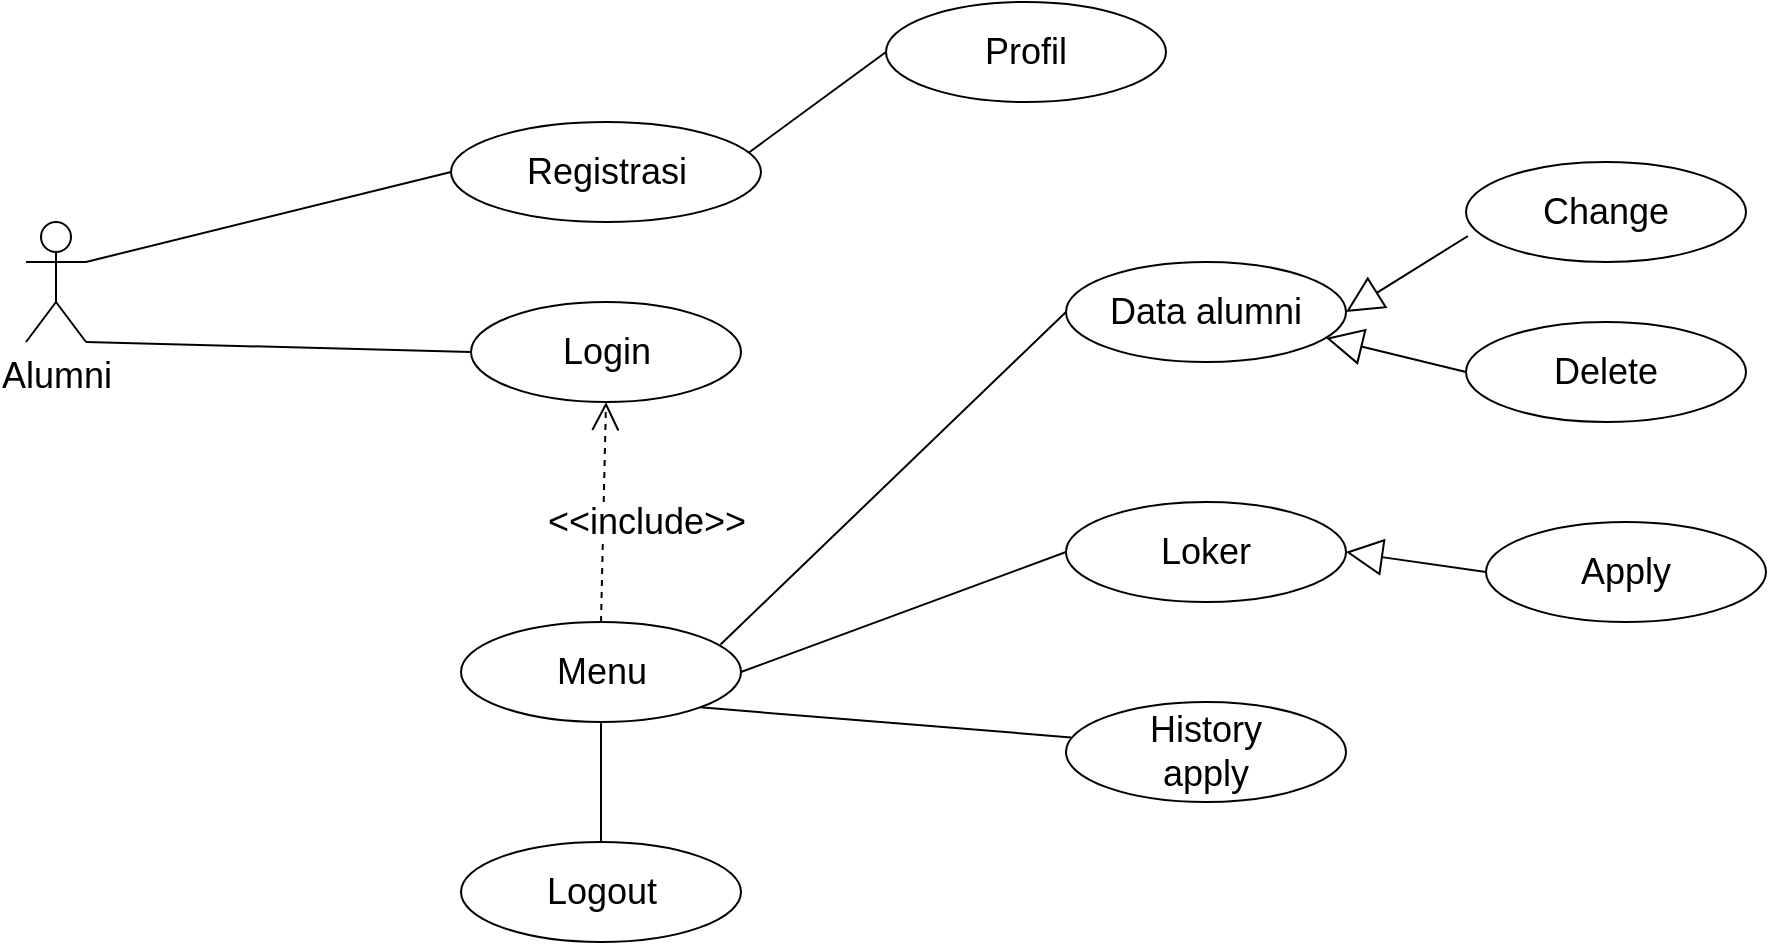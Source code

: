 <mxfile version="20.0.2" type="github">
  <diagram id="sF1icD7m1yWhJAPhtc9m" name="Page-1">
    <mxGraphModel dx="1231" dy="689" grid="1" gridSize="10" guides="1" tooltips="1" connect="1" arrows="1" fold="1" page="1" pageScale="1" pageWidth="850" pageHeight="1100" math="0" shadow="0">
      <root>
        <mxCell id="0" />
        <mxCell id="1" parent="0" />
        <mxCell id="qI7tPD1_Zq45GCTTqBWQ-1" value="&lt;font style=&quot;font-size: 18px;&quot;&gt;Registrasi&lt;/font&gt;" style="ellipse;whiteSpace=wrap;html=1;" vertex="1" parent="1">
          <mxGeometry x="352.5" y="120" width="155" height="50" as="geometry" />
        </mxCell>
        <mxCell id="qI7tPD1_Zq45GCTTqBWQ-3" value="&lt;font style=&quot;font-size: 18px;&quot;&gt;Login&lt;/font&gt;" style="ellipse;whiteSpace=wrap;html=1;" vertex="1" parent="1">
          <mxGeometry x="362.5" y="210" width="135" height="50" as="geometry" />
        </mxCell>
        <mxCell id="qI7tPD1_Zq45GCTTqBWQ-4" value="&lt;font style=&quot;font-size: 18px;&quot;&gt;Menu&lt;/font&gt;" style="ellipse;whiteSpace=wrap;html=1;" vertex="1" parent="1">
          <mxGeometry x="357.5" y="370" width="140" height="50" as="geometry" />
        </mxCell>
        <mxCell id="qI7tPD1_Zq45GCTTqBWQ-5" value="&lt;font style=&quot;font-size: 18px;&quot;&gt;Logout&lt;/font&gt;" style="ellipse;whiteSpace=wrap;html=1;" vertex="1" parent="1">
          <mxGeometry x="357.5" y="480" width="140" height="50" as="geometry" />
        </mxCell>
        <mxCell id="qI7tPD1_Zq45GCTTqBWQ-6" value="&lt;font style=&quot;font-size: 18px;&quot;&gt;Profil&lt;/font&gt;" style="ellipse;whiteSpace=wrap;html=1;" vertex="1" parent="1">
          <mxGeometry x="570" y="60" width="140" height="50" as="geometry" />
        </mxCell>
        <mxCell id="qI7tPD1_Zq45GCTTqBWQ-8" value="&lt;span style=&quot;font-size: 18px;&quot;&gt;Data alumni&lt;/span&gt;" style="ellipse;whiteSpace=wrap;html=1;" vertex="1" parent="1">
          <mxGeometry x="660" y="190" width="140" height="50" as="geometry" />
        </mxCell>
        <mxCell id="qI7tPD1_Zq45GCTTqBWQ-9" value="&lt;font style=&quot;font-size: 18px;&quot;&gt;Loker&lt;/font&gt;" style="ellipse;whiteSpace=wrap;html=1;" vertex="1" parent="1">
          <mxGeometry x="660" y="310" width="140" height="50" as="geometry" />
        </mxCell>
        <mxCell id="qI7tPD1_Zq45GCTTqBWQ-10" value="&lt;font style=&quot;font-size: 18px;&quot;&gt;History&lt;br&gt;apply&lt;br&gt;&lt;/font&gt;" style="ellipse;whiteSpace=wrap;html=1;" vertex="1" parent="1">
          <mxGeometry x="660" y="410" width="140" height="50" as="geometry" />
        </mxCell>
        <mxCell id="qI7tPD1_Zq45GCTTqBWQ-17" value="" style="endArrow=none;html=1;rounded=0;fontSize=18;entryX=0;entryY=0.5;entryDx=0;entryDy=0;exitX=0.96;exitY=0.307;exitDx=0;exitDy=0;exitPerimeter=0;" edge="1" parent="1" source="qI7tPD1_Zq45GCTTqBWQ-1" target="qI7tPD1_Zq45GCTTqBWQ-6">
          <mxGeometry width="50" height="50" relative="1" as="geometry">
            <mxPoint x="530" y="260" as="sourcePoint" />
            <mxPoint x="580" y="210" as="targetPoint" />
          </mxGeometry>
        </mxCell>
        <mxCell id="qI7tPD1_Zq45GCTTqBWQ-18" value="" style="endArrow=none;html=1;rounded=0;fontSize=18;exitX=0.927;exitY=0.225;exitDx=0;exitDy=0;exitPerimeter=0;entryX=0;entryY=0.5;entryDx=0;entryDy=0;" edge="1" parent="1" source="qI7tPD1_Zq45GCTTqBWQ-4" target="qI7tPD1_Zq45GCTTqBWQ-8">
          <mxGeometry width="50" height="50" relative="1" as="geometry">
            <mxPoint x="530" y="260" as="sourcePoint" />
            <mxPoint x="580" y="210" as="targetPoint" />
          </mxGeometry>
        </mxCell>
        <mxCell id="qI7tPD1_Zq45GCTTqBWQ-19" value="" style="endArrow=none;html=1;rounded=0;fontSize=18;exitX=1;exitY=0.5;exitDx=0;exitDy=0;entryX=0;entryY=0.5;entryDx=0;entryDy=0;" edge="1" parent="1" source="qI7tPD1_Zq45GCTTqBWQ-4" target="qI7tPD1_Zq45GCTTqBWQ-9">
          <mxGeometry width="50" height="50" relative="1" as="geometry">
            <mxPoint x="530" y="260" as="sourcePoint" />
            <mxPoint x="580" y="210" as="targetPoint" />
          </mxGeometry>
        </mxCell>
        <mxCell id="qI7tPD1_Zq45GCTTqBWQ-20" value="" style="endArrow=none;html=1;rounded=0;fontSize=18;exitX=1;exitY=1;exitDx=0;exitDy=0;entryX=0.018;entryY=0.354;entryDx=0;entryDy=0;entryPerimeter=0;" edge="1" parent="1" source="qI7tPD1_Zq45GCTTqBWQ-4" target="qI7tPD1_Zq45GCTTqBWQ-10">
          <mxGeometry width="50" height="50" relative="1" as="geometry">
            <mxPoint x="530" y="260" as="sourcePoint" />
            <mxPoint x="580" y="210" as="targetPoint" />
          </mxGeometry>
        </mxCell>
        <mxCell id="qI7tPD1_Zq45GCTTqBWQ-21" value="Alumni" style="shape=umlActor;verticalLabelPosition=bottom;verticalAlign=top;html=1;outlineConnect=0;fontSize=18;" vertex="1" parent="1">
          <mxGeometry x="140" y="170" width="30" height="60" as="geometry" />
        </mxCell>
        <mxCell id="qI7tPD1_Zq45GCTTqBWQ-25" value="" style="endArrow=none;html=1;rounded=0;fontSize=18;entryX=0;entryY=0.5;entryDx=0;entryDy=0;exitX=1;exitY=0.333;exitDx=0;exitDy=0;exitPerimeter=0;" edge="1" parent="1" source="qI7tPD1_Zq45GCTTqBWQ-21" target="qI7tPD1_Zq45GCTTqBWQ-1">
          <mxGeometry width="50" height="50" relative="1" as="geometry">
            <mxPoint x="380" y="260" as="sourcePoint" />
            <mxPoint x="430" y="210" as="targetPoint" />
          </mxGeometry>
        </mxCell>
        <mxCell id="qI7tPD1_Zq45GCTTqBWQ-26" value="" style="endArrow=none;html=1;rounded=0;fontSize=18;exitX=1;exitY=1;exitDx=0;exitDy=0;exitPerimeter=0;entryX=0;entryY=0.5;entryDx=0;entryDy=0;" edge="1" parent="1" source="qI7tPD1_Zq45GCTTqBWQ-21" target="qI7tPD1_Zq45GCTTqBWQ-3">
          <mxGeometry width="50" height="50" relative="1" as="geometry">
            <mxPoint x="380" y="260" as="sourcePoint" />
            <mxPoint x="430" y="210" as="targetPoint" />
          </mxGeometry>
        </mxCell>
        <mxCell id="qI7tPD1_Zq45GCTTqBWQ-28" value="&amp;lt;&amp;lt;include&amp;gt;&amp;gt;" style="endArrow=open;endSize=12;dashed=1;html=1;rounded=0;fontSize=18;entryX=0.5;entryY=1;entryDx=0;entryDy=0;exitX=0.5;exitY=0;exitDx=0;exitDy=0;" edge="1" parent="1" source="qI7tPD1_Zq45GCTTqBWQ-4" target="qI7tPD1_Zq45GCTTqBWQ-3">
          <mxGeometry x="-0.082" y="-21" width="160" relative="1" as="geometry">
            <mxPoint x="330" y="380" as="sourcePoint" />
            <mxPoint x="490" y="380" as="targetPoint" />
            <mxPoint as="offset" />
          </mxGeometry>
        </mxCell>
        <mxCell id="qI7tPD1_Zq45GCTTqBWQ-32" value="" style="endArrow=none;html=1;rounded=0;fontSize=18;exitX=0.5;exitY=0;exitDx=0;exitDy=0;entryX=0.5;entryY=1;entryDx=0;entryDy=0;" edge="1" parent="1" source="qI7tPD1_Zq45GCTTqBWQ-5" target="qI7tPD1_Zq45GCTTqBWQ-4">
          <mxGeometry width="50" height="50" relative="1" as="geometry">
            <mxPoint x="380" y="400" as="sourcePoint" />
            <mxPoint x="430" y="350" as="targetPoint" />
          </mxGeometry>
        </mxCell>
        <mxCell id="qI7tPD1_Zq45GCTTqBWQ-33" value="&lt;span style=&quot;font-size: 18px;&quot;&gt;Change&lt;/span&gt;" style="ellipse;whiteSpace=wrap;html=1;" vertex="1" parent="1">
          <mxGeometry x="860" y="140" width="140" height="50" as="geometry" />
        </mxCell>
        <mxCell id="qI7tPD1_Zq45GCTTqBWQ-34" value="&lt;span style=&quot;font-size: 18px;&quot;&gt;Delete&lt;/span&gt;" style="ellipse;whiteSpace=wrap;html=1;" vertex="1" parent="1">
          <mxGeometry x="860" y="220" width="140" height="50" as="geometry" />
        </mxCell>
        <mxCell id="qI7tPD1_Zq45GCTTqBWQ-35" value="&lt;span style=&quot;font-size: 18px;&quot;&gt;Apply&lt;/span&gt;" style="ellipse;whiteSpace=wrap;html=1;" vertex="1" parent="1">
          <mxGeometry x="870" y="320" width="140" height="50" as="geometry" />
        </mxCell>
        <mxCell id="qI7tPD1_Zq45GCTTqBWQ-40" value="" style="endArrow=block;endSize=16;endFill=0;html=1;rounded=0;fontSize=18;entryX=1;entryY=0.5;entryDx=0;entryDy=0;exitX=0.007;exitY=0.74;exitDx=0;exitDy=0;exitPerimeter=0;" edge="1" parent="1" source="qI7tPD1_Zq45GCTTqBWQ-33" target="qI7tPD1_Zq45GCTTqBWQ-8">
          <mxGeometry width="160" relative="1" as="geometry">
            <mxPoint x="580" y="370" as="sourcePoint" />
            <mxPoint x="740" y="370" as="targetPoint" />
          </mxGeometry>
        </mxCell>
        <mxCell id="qI7tPD1_Zq45GCTTqBWQ-41" value="" style="endArrow=block;endSize=16;endFill=0;html=1;rounded=0;fontSize=18;exitX=0;exitY=0.5;exitDx=0;exitDy=0;entryX=0.929;entryY=0.76;entryDx=0;entryDy=0;entryPerimeter=0;" edge="1" parent="1" source="qI7tPD1_Zq45GCTTqBWQ-34" target="qI7tPD1_Zq45GCTTqBWQ-8">
          <mxGeometry width="160" relative="1" as="geometry">
            <mxPoint x="580" y="370" as="sourcePoint" />
            <mxPoint x="740" y="370" as="targetPoint" />
          </mxGeometry>
        </mxCell>
        <mxCell id="qI7tPD1_Zq45GCTTqBWQ-42" value="" style="endArrow=block;endSize=16;endFill=0;html=1;rounded=0;fontSize=18;entryX=1;entryY=0.5;entryDx=0;entryDy=0;exitX=0;exitY=0.5;exitDx=0;exitDy=0;" edge="1" parent="1" source="qI7tPD1_Zq45GCTTqBWQ-35" target="qI7tPD1_Zq45GCTTqBWQ-9">
          <mxGeometry width="160" relative="1" as="geometry">
            <mxPoint x="580" y="370" as="sourcePoint" />
            <mxPoint x="740" y="370" as="targetPoint" />
          </mxGeometry>
        </mxCell>
      </root>
    </mxGraphModel>
  </diagram>
</mxfile>
